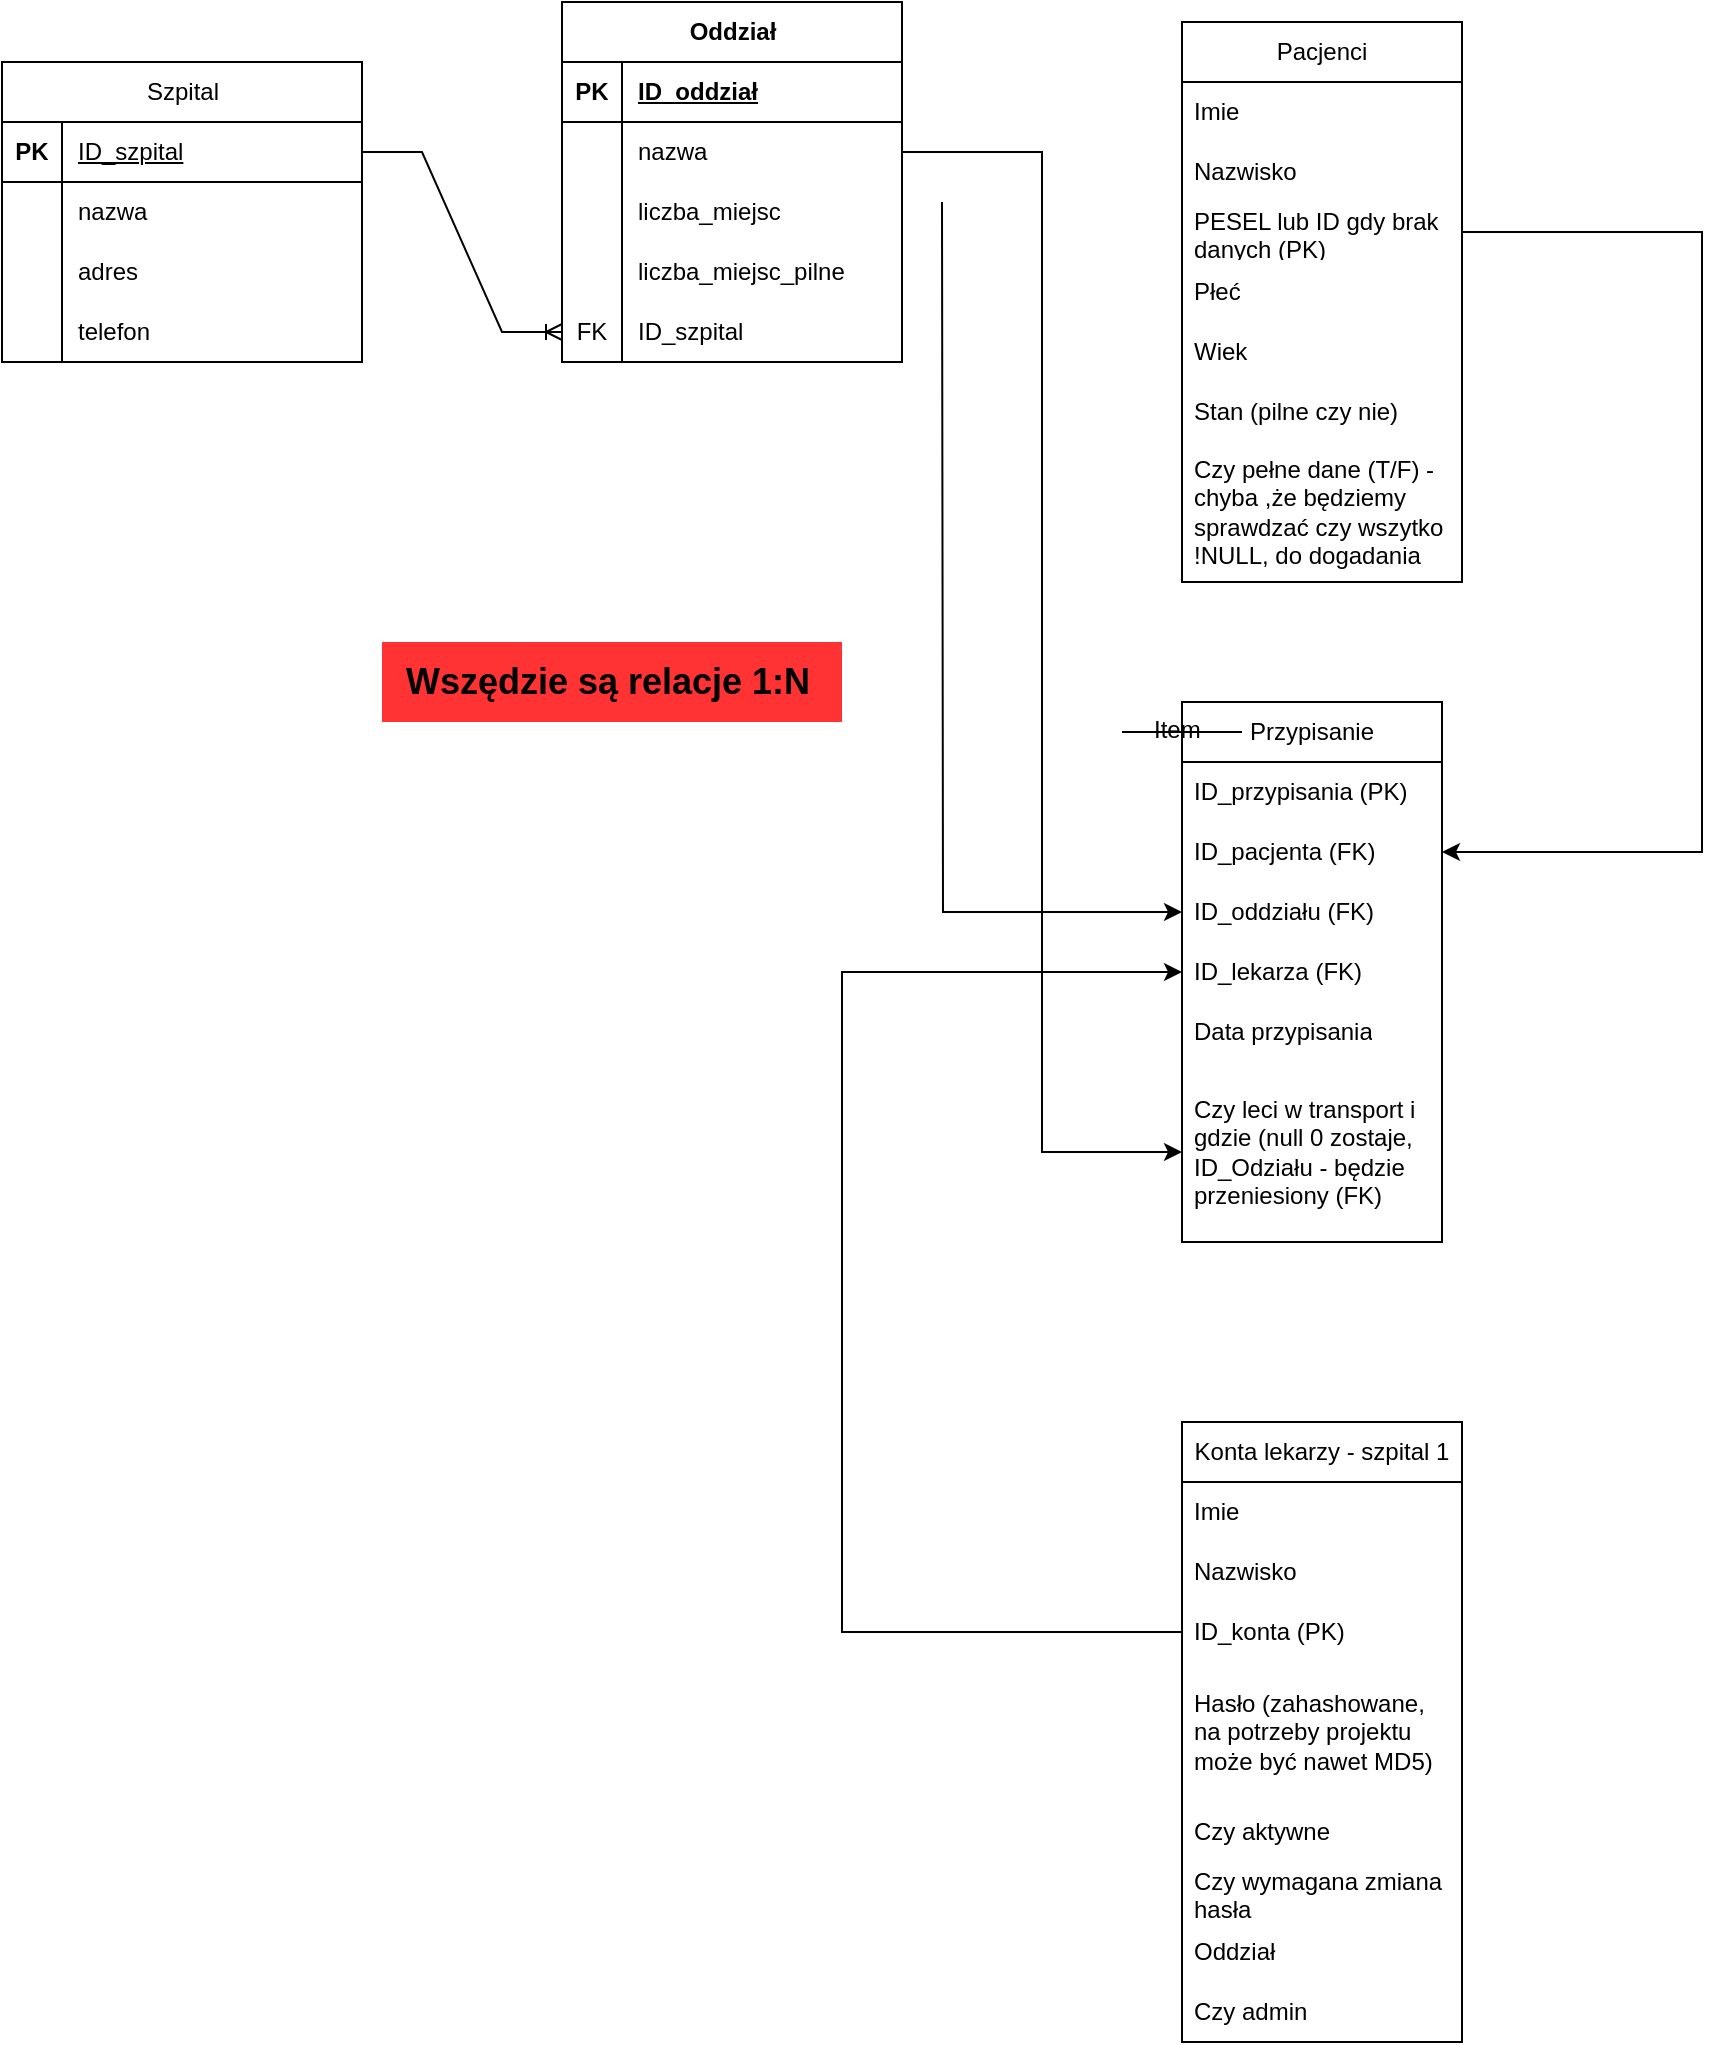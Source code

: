 <mxfile version="26.0.16">
  <diagram id="C5RBs43oDa-KdzZeNtuy" name="Page-1">
    <mxGraphModel dx="1434" dy="831" grid="1" gridSize="10" guides="1" tooltips="1" connect="1" arrows="1" fold="1" page="1" pageScale="1" pageWidth="827" pageHeight="1169" math="0" shadow="0">
      <root>
        <mxCell id="WIyWlLk6GJQsqaUBKTNV-0" />
        <mxCell id="WIyWlLk6GJQsqaUBKTNV-1" parent="WIyWlLk6GJQsqaUBKTNV-0" />
        <mxCell id="dNCaiUZg8tKOGA7s9zPu-47" value="Pacjenci" style="swimlane;fontStyle=0;childLayout=stackLayout;horizontal=1;startSize=30;horizontalStack=0;resizeParent=1;resizeParentMax=0;resizeLast=0;collapsible=1;marginBottom=0;whiteSpace=wrap;html=1;" parent="WIyWlLk6GJQsqaUBKTNV-1" vertex="1">
          <mxGeometry x="1060" y="70" width="140" height="280" as="geometry" />
        </mxCell>
        <mxCell id="dNCaiUZg8tKOGA7s9zPu-48" value="Imie" style="text;strokeColor=none;fillColor=none;align=left;verticalAlign=middle;spacingLeft=4;spacingRight=4;overflow=hidden;points=[[0,0.5],[1,0.5]];portConstraint=eastwest;rotatable=0;whiteSpace=wrap;html=1;" parent="dNCaiUZg8tKOGA7s9zPu-47" vertex="1">
          <mxGeometry y="30" width="140" height="30" as="geometry" />
        </mxCell>
        <mxCell id="dNCaiUZg8tKOGA7s9zPu-49" value="Nazwisko" style="text;strokeColor=none;fillColor=none;align=left;verticalAlign=middle;spacingLeft=4;spacingRight=4;overflow=hidden;points=[[0,0.5],[1,0.5]];portConstraint=eastwest;rotatable=0;whiteSpace=wrap;html=1;" parent="dNCaiUZg8tKOGA7s9zPu-47" vertex="1">
          <mxGeometry y="60" width="140" height="30" as="geometry" />
        </mxCell>
        <mxCell id="dNCaiUZg8tKOGA7s9zPu-50" value="PESEL lub ID gdy brak danych (PK)" style="text;strokeColor=none;fillColor=none;align=left;verticalAlign=middle;spacingLeft=4;spacingRight=4;overflow=hidden;points=[[0,0.5],[1,0.5]];portConstraint=eastwest;rotatable=0;whiteSpace=wrap;html=1;" parent="dNCaiUZg8tKOGA7s9zPu-47" vertex="1">
          <mxGeometry y="90" width="140" height="30" as="geometry" />
        </mxCell>
        <mxCell id="dNCaiUZg8tKOGA7s9zPu-55" value="Płeć" style="text;strokeColor=none;fillColor=none;align=left;verticalAlign=middle;spacingLeft=4;spacingRight=4;overflow=hidden;points=[[0,0.5],[1,0.5]];portConstraint=eastwest;rotatable=0;whiteSpace=wrap;html=1;" parent="dNCaiUZg8tKOGA7s9zPu-47" vertex="1">
          <mxGeometry y="120" width="140" height="30" as="geometry" />
        </mxCell>
        <mxCell id="dNCaiUZg8tKOGA7s9zPu-52" value="Wiek" style="text;strokeColor=none;fillColor=none;align=left;verticalAlign=middle;spacingLeft=4;spacingRight=4;overflow=hidden;points=[[0,0.5],[1,0.5]];portConstraint=eastwest;rotatable=0;whiteSpace=wrap;html=1;" parent="dNCaiUZg8tKOGA7s9zPu-47" vertex="1">
          <mxGeometry y="150" width="140" height="30" as="geometry" />
        </mxCell>
        <mxCell id="dNCaiUZg8tKOGA7s9zPu-51" value="Stan (pilne czy nie)" style="text;strokeColor=none;fillColor=none;align=left;verticalAlign=middle;spacingLeft=4;spacingRight=4;overflow=hidden;points=[[0,0.5],[1,0.5]];portConstraint=eastwest;rotatable=0;whiteSpace=wrap;html=1;" parent="dNCaiUZg8tKOGA7s9zPu-47" vertex="1">
          <mxGeometry y="180" width="140" height="30" as="geometry" />
        </mxCell>
        <mxCell id="dNCaiUZg8tKOGA7s9zPu-57" value="Czy pełne dane (T/F) - chyba ,że będziemy sprawdzać czy wszytko !NULL, do dogadania" style="text;strokeColor=none;fillColor=none;align=left;verticalAlign=middle;spacingLeft=4;spacingRight=4;overflow=hidden;points=[[0,0.5],[1,0.5]];portConstraint=eastwest;rotatable=0;whiteSpace=wrap;html=1;" parent="dNCaiUZg8tKOGA7s9zPu-47" vertex="1">
          <mxGeometry y="210" width="140" height="70" as="geometry" />
        </mxCell>
        <mxCell id="dNCaiUZg8tKOGA7s9zPu-78" value="Konta lekarzy - szpital 1" style="swimlane;fontStyle=0;childLayout=stackLayout;horizontal=1;startSize=30;horizontalStack=0;resizeParent=1;resizeParentMax=0;resizeLast=0;collapsible=1;marginBottom=0;whiteSpace=wrap;html=1;" parent="WIyWlLk6GJQsqaUBKTNV-1" vertex="1">
          <mxGeometry x="1060" y="770" width="140" height="310" as="geometry" />
        </mxCell>
        <mxCell id="dNCaiUZg8tKOGA7s9zPu-79" value="Imie" style="text;strokeColor=none;fillColor=none;align=left;verticalAlign=middle;spacingLeft=4;spacingRight=4;overflow=hidden;points=[[0,0.5],[1,0.5]];portConstraint=eastwest;rotatable=0;whiteSpace=wrap;html=1;" parent="dNCaiUZg8tKOGA7s9zPu-78" vertex="1">
          <mxGeometry y="30" width="140" height="30" as="geometry" />
        </mxCell>
        <mxCell id="dNCaiUZg8tKOGA7s9zPu-80" value="Nazwisko" style="text;strokeColor=none;fillColor=none;align=left;verticalAlign=middle;spacingLeft=4;spacingRight=4;overflow=hidden;points=[[0,0.5],[1,0.5]];portConstraint=eastwest;rotatable=0;whiteSpace=wrap;html=1;" parent="dNCaiUZg8tKOGA7s9zPu-78" vertex="1">
          <mxGeometry y="60" width="140" height="30" as="geometry" />
        </mxCell>
        <mxCell id="dNCaiUZg8tKOGA7s9zPu-81" value="ID_konta (PK)" style="text;strokeColor=none;fillColor=none;align=left;verticalAlign=middle;spacingLeft=4;spacingRight=4;overflow=hidden;points=[[0,0.5],[1,0.5]];portConstraint=eastwest;rotatable=0;whiteSpace=wrap;html=1;" parent="dNCaiUZg8tKOGA7s9zPu-78" vertex="1">
          <mxGeometry y="90" width="140" height="30" as="geometry" />
        </mxCell>
        <mxCell id="dNCaiUZg8tKOGA7s9zPu-82" value="Hasło (zahashowane, na potrzeby projektu może być nawet MD5)" style="text;strokeColor=none;fillColor=none;align=left;verticalAlign=middle;spacingLeft=4;spacingRight=4;overflow=hidden;points=[[0,0.5],[1,0.5]];portConstraint=eastwest;rotatable=0;whiteSpace=wrap;html=1;" parent="dNCaiUZg8tKOGA7s9zPu-78" vertex="1">
          <mxGeometry y="120" width="140" height="70" as="geometry" />
        </mxCell>
        <mxCell id="dNCaiUZg8tKOGA7s9zPu-83" value="Czy aktywne" style="text;strokeColor=none;fillColor=none;align=left;verticalAlign=middle;spacingLeft=4;spacingRight=4;overflow=hidden;points=[[0,0.5],[1,0.5]];portConstraint=eastwest;rotatable=0;whiteSpace=wrap;html=1;" parent="dNCaiUZg8tKOGA7s9zPu-78" vertex="1">
          <mxGeometry y="190" width="140" height="30" as="geometry" />
        </mxCell>
        <mxCell id="dNCaiUZg8tKOGA7s9zPu-84" value="Czy wymagana zmiana hasła" style="text;strokeColor=none;fillColor=none;align=left;verticalAlign=middle;spacingLeft=4;spacingRight=4;overflow=hidden;points=[[0,0.5],[1,0.5]];portConstraint=eastwest;rotatable=0;whiteSpace=wrap;html=1;" parent="dNCaiUZg8tKOGA7s9zPu-78" vertex="1">
          <mxGeometry y="220" width="140" height="30" as="geometry" />
        </mxCell>
        <mxCell id="dNCaiUZg8tKOGA7s9zPu-87" value="Oddział" style="text;strokeColor=none;fillColor=none;align=left;verticalAlign=middle;spacingLeft=4;spacingRight=4;overflow=hidden;points=[[0,0.5],[1,0.5]];portConstraint=eastwest;rotatable=0;whiteSpace=wrap;html=1;" parent="dNCaiUZg8tKOGA7s9zPu-78" vertex="1">
          <mxGeometry y="250" width="140" height="30" as="geometry" />
        </mxCell>
        <mxCell id="dNCaiUZg8tKOGA7s9zPu-85" value="Czy admin" style="text;strokeColor=none;fillColor=none;align=left;verticalAlign=middle;spacingLeft=4;spacingRight=4;overflow=hidden;points=[[0,0.5],[1,0.5]];portConstraint=eastwest;rotatable=0;whiteSpace=wrap;html=1;" parent="dNCaiUZg8tKOGA7s9zPu-78" vertex="1">
          <mxGeometry y="280" width="140" height="30" as="geometry" />
        </mxCell>
        <mxCell id="dNCaiUZg8tKOGA7s9zPu-114" value="Przypisanie" style="swimlane;fontStyle=0;childLayout=stackLayout;horizontal=1;startSize=30;horizontalStack=0;resizeParent=1;resizeParentMax=0;resizeLast=0;collapsible=1;marginBottom=0;whiteSpace=wrap;html=1;" parent="WIyWlLk6GJQsqaUBKTNV-1" vertex="1">
          <mxGeometry x="1060" y="410" width="130" height="270" as="geometry" />
        </mxCell>
        <mxCell id="dNCaiUZg8tKOGA7s9zPu-115" value="ID_przypisania (PK)" style="text;strokeColor=none;fillColor=none;align=left;verticalAlign=middle;spacingLeft=4;spacingRight=4;overflow=hidden;points=[[0,0.5],[1,0.5]];portConstraint=eastwest;rotatable=0;whiteSpace=wrap;html=1;" parent="dNCaiUZg8tKOGA7s9zPu-114" vertex="1">
          <mxGeometry y="30" width="130" height="30" as="geometry" />
        </mxCell>
        <mxCell id="dNCaiUZg8tKOGA7s9zPu-116" value="ID_pacjenta (FK)" style="text;strokeColor=none;fillColor=none;align=left;verticalAlign=middle;spacingLeft=4;spacingRight=4;overflow=hidden;points=[[0,0.5],[1,0.5]];portConstraint=eastwest;rotatable=0;whiteSpace=wrap;html=1;" parent="dNCaiUZg8tKOGA7s9zPu-114" vertex="1">
          <mxGeometry y="60" width="130" height="30" as="geometry" />
        </mxCell>
        <mxCell id="dNCaiUZg8tKOGA7s9zPu-117" value="ID_oddziału (FK)" style="text;strokeColor=none;fillColor=none;align=left;verticalAlign=middle;spacingLeft=4;spacingRight=4;overflow=hidden;points=[[0,0.5],[1,0.5]];portConstraint=eastwest;rotatable=0;whiteSpace=wrap;html=1;" parent="dNCaiUZg8tKOGA7s9zPu-114" vertex="1">
          <mxGeometry y="90" width="130" height="30" as="geometry" />
        </mxCell>
        <mxCell id="dNCaiUZg8tKOGA7s9zPu-120" value="ID_lekarza (FK)" style="text;strokeColor=none;fillColor=none;align=left;verticalAlign=middle;spacingLeft=4;spacingRight=4;overflow=hidden;points=[[0,0.5],[1,0.5]];portConstraint=eastwest;rotatable=0;whiteSpace=wrap;html=1;" parent="dNCaiUZg8tKOGA7s9zPu-114" vertex="1">
          <mxGeometry y="120" width="130" height="30" as="geometry" />
        </mxCell>
        <mxCell id="dNCaiUZg8tKOGA7s9zPu-119" value="Data przypisania" style="text;strokeColor=none;fillColor=none;align=left;verticalAlign=middle;spacingLeft=4;spacingRight=4;overflow=hidden;points=[[0,0.5],[1,0.5]];portConstraint=eastwest;rotatable=0;whiteSpace=wrap;html=1;" parent="dNCaiUZg8tKOGA7s9zPu-114" vertex="1">
          <mxGeometry y="150" width="130" height="30" as="geometry" />
        </mxCell>
        <mxCell id="dNCaiUZg8tKOGA7s9zPu-126" value="Czy leci w transport i gdzie (null 0 zostaje, ID_Odziału - będzie przeniesiony (FK)" style="text;strokeColor=none;fillColor=none;align=left;verticalAlign=middle;spacingLeft=4;spacingRight=4;overflow=hidden;points=[[0,0.5],[1,0.5]];portConstraint=eastwest;rotatable=0;whiteSpace=wrap;html=1;" parent="dNCaiUZg8tKOGA7s9zPu-114" vertex="1">
          <mxGeometry y="180" width="130" height="90" as="geometry" />
        </mxCell>
        <mxCell id="dNCaiUZg8tKOGA7s9zPu-121" style="edgeStyle=orthogonalEdgeStyle;rounded=0;orthogonalLoop=1;jettySize=auto;html=1;entryX=0;entryY=0.5;entryDx=0;entryDy=0;" parent="WIyWlLk6GJQsqaUBKTNV-1" source="dNCaiUZg8tKOGA7s9zPu-81" target="dNCaiUZg8tKOGA7s9zPu-120" edge="1">
          <mxGeometry relative="1" as="geometry">
            <Array as="points">
              <mxPoint x="890" y="875" />
              <mxPoint x="890" y="545" />
            </Array>
          </mxGeometry>
        </mxCell>
        <mxCell id="dNCaiUZg8tKOGA7s9zPu-122" style="edgeStyle=orthogonalEdgeStyle;rounded=0;orthogonalLoop=1;jettySize=auto;html=1;entryX=1;entryY=0.5;entryDx=0;entryDy=0;" parent="WIyWlLk6GJQsqaUBKTNV-1" source="dNCaiUZg8tKOGA7s9zPu-50" target="dNCaiUZg8tKOGA7s9zPu-116" edge="1">
          <mxGeometry relative="1" as="geometry">
            <Array as="points">
              <mxPoint x="1320" y="175" />
              <mxPoint x="1320" y="485" />
            </Array>
          </mxGeometry>
        </mxCell>
        <mxCell id="dNCaiUZg8tKOGA7s9zPu-124" style="edgeStyle=orthogonalEdgeStyle;rounded=0;orthogonalLoop=1;jettySize=auto;html=1;entryX=0;entryY=0.5;entryDx=0;entryDy=0;" parent="WIyWlLk6GJQsqaUBKTNV-1" target="dNCaiUZg8tKOGA7s9zPu-117" edge="1">
          <mxGeometry relative="1" as="geometry">
            <mxPoint x="940" y="160" as="sourcePoint" />
          </mxGeometry>
        </mxCell>
        <mxCell id="dNCaiUZg8tKOGA7s9zPu-125" value="&lt;font style=&quot;font-size: 18px;&quot;&gt;&lt;b&gt;Wszędzie są relacje 1:N&amp;nbsp;&lt;/b&gt;&lt;/font&gt;" style="text;html=1;align=center;verticalAlign=middle;resizable=0;points=[];autosize=1;strokeColor=none;fillColor=#FF3333;" parent="WIyWlLk6GJQsqaUBKTNV-1" vertex="1">
          <mxGeometry x="660" y="380" width="230" height="40" as="geometry" />
        </mxCell>
        <mxCell id="dNCaiUZg8tKOGA7s9zPu-127" style="edgeStyle=orthogonalEdgeStyle;rounded=0;orthogonalLoop=1;jettySize=auto;html=1;entryX=0;entryY=0.5;entryDx=0;entryDy=0;exitX=1;exitY=0.5;exitDx=0;exitDy=0;" parent="WIyWlLk6GJQsqaUBKTNV-1" source="3Mr5BszmeT0rxBs1yau8-52" target="dNCaiUZg8tKOGA7s9zPu-126" edge="1">
          <mxGeometry relative="1" as="geometry">
            <mxPoint x="930" y="115" as="sourcePoint" />
          </mxGeometry>
        </mxCell>
        <mxCell id="3Mr5BszmeT0rxBs1yau8-30" value="" style="edgeStyle=entityRelationEdgeStyle;fontSize=12;html=1;endArrow=ERoneToMany;rounded=0;exitX=1;exitY=0.5;exitDx=0;exitDy=0;entryX=0;entryY=0.5;entryDx=0;entryDy=0;" edge="1" parent="WIyWlLk6GJQsqaUBKTNV-1" source="3Mr5BszmeT0rxBs1yau8-32" target="3Mr5BszmeT0rxBs1yau8-142">
          <mxGeometry width="100" height="100" relative="1" as="geometry">
            <mxPoint x="690" y="158" as="sourcePoint" />
            <mxPoint x="740" y="210" as="targetPoint" />
            <Array as="points">
              <mxPoint x="720" y="250" />
              <mxPoint x="718" y="210" />
            </Array>
          </mxGeometry>
        </mxCell>
        <mxCell id="3Mr5BszmeT0rxBs1yau8-31" value="&lt;span style=&quot;font-weight: 400; text-wrap-mode: wrap;&quot;&gt;Szpital&lt;/span&gt;" style="shape=table;startSize=30;container=1;collapsible=1;childLayout=tableLayout;fixedRows=1;rowLines=0;fontStyle=1;align=center;resizeLast=1;html=1;" vertex="1" parent="WIyWlLk6GJQsqaUBKTNV-1">
          <mxGeometry x="470" y="90" width="180" height="150" as="geometry" />
        </mxCell>
        <mxCell id="3Mr5BszmeT0rxBs1yau8-32" value="" style="shape=tableRow;horizontal=0;startSize=0;swimlaneHead=0;swimlaneBody=0;fillColor=none;collapsible=0;dropTarget=0;points=[[0,0.5],[1,0.5]];portConstraint=eastwest;top=0;left=0;right=0;bottom=1;" vertex="1" parent="3Mr5BszmeT0rxBs1yau8-31">
          <mxGeometry y="30" width="180" height="30" as="geometry" />
        </mxCell>
        <mxCell id="3Mr5BszmeT0rxBs1yau8-33" value="PK" style="shape=partialRectangle;connectable=0;fillColor=none;top=0;left=0;bottom=0;right=0;fontStyle=1;overflow=hidden;whiteSpace=wrap;html=1;" vertex="1" parent="3Mr5BszmeT0rxBs1yau8-32">
          <mxGeometry width="30" height="30" as="geometry">
            <mxRectangle width="30" height="30" as="alternateBounds" />
          </mxGeometry>
        </mxCell>
        <mxCell id="3Mr5BszmeT0rxBs1yau8-34" value="&lt;span style=&quot;font-weight: 400;&quot;&gt;ID_szpital&lt;/span&gt;" style="shape=partialRectangle;connectable=0;fillColor=none;top=0;left=0;bottom=0;right=0;align=left;spacingLeft=6;fontStyle=5;overflow=hidden;whiteSpace=wrap;html=1;" vertex="1" parent="3Mr5BszmeT0rxBs1yau8-32">
          <mxGeometry x="30" width="150" height="30" as="geometry">
            <mxRectangle width="150" height="30" as="alternateBounds" />
          </mxGeometry>
        </mxCell>
        <mxCell id="3Mr5BszmeT0rxBs1yau8-35" value="" style="shape=tableRow;horizontal=0;startSize=0;swimlaneHead=0;swimlaneBody=0;fillColor=none;collapsible=0;dropTarget=0;points=[[0,0.5],[1,0.5]];portConstraint=eastwest;top=0;left=0;right=0;bottom=0;" vertex="1" parent="3Mr5BszmeT0rxBs1yau8-31">
          <mxGeometry y="60" width="180" height="30" as="geometry" />
        </mxCell>
        <mxCell id="3Mr5BszmeT0rxBs1yau8-36" value="" style="shape=partialRectangle;connectable=0;fillColor=none;top=0;left=0;bottom=0;right=0;editable=1;overflow=hidden;whiteSpace=wrap;html=1;" vertex="1" parent="3Mr5BszmeT0rxBs1yau8-35">
          <mxGeometry width="30" height="30" as="geometry">
            <mxRectangle width="30" height="30" as="alternateBounds" />
          </mxGeometry>
        </mxCell>
        <mxCell id="3Mr5BszmeT0rxBs1yau8-37" value="nazwa" style="shape=partialRectangle;connectable=0;fillColor=none;top=0;left=0;bottom=0;right=0;align=left;spacingLeft=6;overflow=hidden;whiteSpace=wrap;html=1;" vertex="1" parent="3Mr5BszmeT0rxBs1yau8-35">
          <mxGeometry x="30" width="150" height="30" as="geometry">
            <mxRectangle width="150" height="30" as="alternateBounds" />
          </mxGeometry>
        </mxCell>
        <mxCell id="3Mr5BszmeT0rxBs1yau8-38" value="" style="shape=tableRow;horizontal=0;startSize=0;swimlaneHead=0;swimlaneBody=0;fillColor=none;collapsible=0;dropTarget=0;points=[[0,0.5],[1,0.5]];portConstraint=eastwest;top=0;left=0;right=0;bottom=0;" vertex="1" parent="3Mr5BszmeT0rxBs1yau8-31">
          <mxGeometry y="90" width="180" height="30" as="geometry" />
        </mxCell>
        <mxCell id="3Mr5BszmeT0rxBs1yau8-39" value="" style="shape=partialRectangle;connectable=0;fillColor=none;top=0;left=0;bottom=0;right=0;editable=1;overflow=hidden;whiteSpace=wrap;html=1;" vertex="1" parent="3Mr5BszmeT0rxBs1yau8-38">
          <mxGeometry width="30" height="30" as="geometry">
            <mxRectangle width="30" height="30" as="alternateBounds" />
          </mxGeometry>
        </mxCell>
        <mxCell id="3Mr5BszmeT0rxBs1yau8-40" value="adres" style="shape=partialRectangle;connectable=0;fillColor=none;top=0;left=0;bottom=0;right=0;align=left;spacingLeft=6;overflow=hidden;whiteSpace=wrap;html=1;" vertex="1" parent="3Mr5BszmeT0rxBs1yau8-38">
          <mxGeometry x="30" width="150" height="30" as="geometry">
            <mxRectangle width="150" height="30" as="alternateBounds" />
          </mxGeometry>
        </mxCell>
        <mxCell id="3Mr5BszmeT0rxBs1yau8-41" value="" style="shape=tableRow;horizontal=0;startSize=0;swimlaneHead=0;swimlaneBody=0;fillColor=none;collapsible=0;dropTarget=0;points=[[0,0.5],[1,0.5]];portConstraint=eastwest;top=0;left=0;right=0;bottom=0;" vertex="1" parent="3Mr5BszmeT0rxBs1yau8-31">
          <mxGeometry y="120" width="180" height="30" as="geometry" />
        </mxCell>
        <mxCell id="3Mr5BszmeT0rxBs1yau8-42" value="" style="shape=partialRectangle;connectable=0;fillColor=none;top=0;left=0;bottom=0;right=0;editable=1;overflow=hidden;whiteSpace=wrap;html=1;" vertex="1" parent="3Mr5BszmeT0rxBs1yau8-41">
          <mxGeometry width="30" height="30" as="geometry">
            <mxRectangle width="30" height="30" as="alternateBounds" />
          </mxGeometry>
        </mxCell>
        <mxCell id="3Mr5BszmeT0rxBs1yau8-43" value="telefon" style="shape=partialRectangle;connectable=0;fillColor=none;top=0;left=0;bottom=0;right=0;align=left;spacingLeft=6;overflow=hidden;whiteSpace=wrap;html=1;" vertex="1" parent="3Mr5BszmeT0rxBs1yau8-41">
          <mxGeometry x="30" width="150" height="30" as="geometry">
            <mxRectangle width="150" height="30" as="alternateBounds" />
          </mxGeometry>
        </mxCell>
        <mxCell id="3Mr5BszmeT0rxBs1yau8-45" value="Oddział" style="shape=table;startSize=30;container=1;collapsible=1;childLayout=tableLayout;fixedRows=1;rowLines=0;fontStyle=1;align=center;resizeLast=1;html=1;" vertex="1" parent="WIyWlLk6GJQsqaUBKTNV-1">
          <mxGeometry x="750" y="60" width="170" height="180" as="geometry" />
        </mxCell>
        <mxCell id="3Mr5BszmeT0rxBs1yau8-46" value="" style="shape=tableRow;horizontal=0;startSize=0;swimlaneHead=0;swimlaneBody=0;fillColor=none;collapsible=0;dropTarget=0;points=[[0,0.5],[1,0.5]];portConstraint=eastwest;top=0;left=0;right=0;bottom=1;" vertex="1" parent="3Mr5BszmeT0rxBs1yau8-45">
          <mxGeometry y="30" width="170" height="30" as="geometry" />
        </mxCell>
        <mxCell id="3Mr5BszmeT0rxBs1yau8-47" value="PK" style="shape=partialRectangle;connectable=0;fillColor=none;top=0;left=0;bottom=0;right=0;fontStyle=1;overflow=hidden;whiteSpace=wrap;html=1;" vertex="1" parent="3Mr5BszmeT0rxBs1yau8-46">
          <mxGeometry width="30" height="30" as="geometry">
            <mxRectangle width="30" height="30" as="alternateBounds" />
          </mxGeometry>
        </mxCell>
        <mxCell id="3Mr5BszmeT0rxBs1yau8-48" value="ID_oddział" style="shape=partialRectangle;connectable=0;fillColor=none;top=0;left=0;bottom=0;right=0;align=left;spacingLeft=6;fontStyle=5;overflow=hidden;whiteSpace=wrap;html=1;" vertex="1" parent="3Mr5BszmeT0rxBs1yau8-46">
          <mxGeometry x="30" width="140" height="30" as="geometry">
            <mxRectangle width="140" height="30" as="alternateBounds" />
          </mxGeometry>
        </mxCell>
        <mxCell id="3Mr5BszmeT0rxBs1yau8-52" value="" style="shape=tableRow;horizontal=0;startSize=0;swimlaneHead=0;swimlaneBody=0;fillColor=none;collapsible=0;dropTarget=0;points=[[0,0.5],[1,0.5]];portConstraint=eastwest;top=0;left=0;right=0;bottom=0;" vertex="1" parent="3Mr5BszmeT0rxBs1yau8-45">
          <mxGeometry y="60" width="170" height="30" as="geometry" />
        </mxCell>
        <mxCell id="3Mr5BszmeT0rxBs1yau8-53" value="" style="shape=partialRectangle;connectable=0;fillColor=none;top=0;left=0;bottom=0;right=0;editable=1;overflow=hidden;whiteSpace=wrap;html=1;" vertex="1" parent="3Mr5BszmeT0rxBs1yau8-52">
          <mxGeometry width="30" height="30" as="geometry">
            <mxRectangle width="30" height="30" as="alternateBounds" />
          </mxGeometry>
        </mxCell>
        <mxCell id="3Mr5BszmeT0rxBs1yau8-54" value="nazwa" style="shape=partialRectangle;connectable=0;fillColor=none;top=0;left=0;bottom=0;right=0;align=left;spacingLeft=6;overflow=hidden;whiteSpace=wrap;html=1;" vertex="1" parent="3Mr5BszmeT0rxBs1yau8-52">
          <mxGeometry x="30" width="140" height="30" as="geometry">
            <mxRectangle width="140" height="30" as="alternateBounds" />
          </mxGeometry>
        </mxCell>
        <mxCell id="3Mr5BszmeT0rxBs1yau8-55" value="" style="shape=tableRow;horizontal=0;startSize=0;swimlaneHead=0;swimlaneBody=0;fillColor=none;collapsible=0;dropTarget=0;points=[[0,0.5],[1,0.5]];portConstraint=eastwest;top=0;left=0;right=0;bottom=0;" vertex="1" parent="3Mr5BszmeT0rxBs1yau8-45">
          <mxGeometry y="90" width="170" height="30" as="geometry" />
        </mxCell>
        <mxCell id="3Mr5BszmeT0rxBs1yau8-56" value="" style="shape=partialRectangle;connectable=0;fillColor=none;top=0;left=0;bottom=0;right=0;editable=1;overflow=hidden;whiteSpace=wrap;html=1;" vertex="1" parent="3Mr5BszmeT0rxBs1yau8-55">
          <mxGeometry width="30" height="30" as="geometry">
            <mxRectangle width="30" height="30" as="alternateBounds" />
          </mxGeometry>
        </mxCell>
        <mxCell id="3Mr5BszmeT0rxBs1yau8-57" value="liczba_miejsc" style="shape=partialRectangle;connectable=0;fillColor=none;top=0;left=0;bottom=0;right=0;align=left;spacingLeft=6;overflow=hidden;whiteSpace=wrap;html=1;" vertex="1" parent="3Mr5BszmeT0rxBs1yau8-55">
          <mxGeometry x="30" width="140" height="30" as="geometry">
            <mxRectangle width="140" height="30" as="alternateBounds" />
          </mxGeometry>
        </mxCell>
        <mxCell id="3Mr5BszmeT0rxBs1yau8-139" style="shape=tableRow;horizontal=0;startSize=0;swimlaneHead=0;swimlaneBody=0;fillColor=none;collapsible=0;dropTarget=0;points=[[0,0.5],[1,0.5]];portConstraint=eastwest;top=0;left=0;right=0;bottom=0;" vertex="1" parent="3Mr5BszmeT0rxBs1yau8-45">
          <mxGeometry y="120" width="170" height="30" as="geometry" />
        </mxCell>
        <mxCell id="3Mr5BszmeT0rxBs1yau8-140" style="shape=partialRectangle;connectable=0;fillColor=none;top=0;left=0;bottom=0;right=0;editable=1;overflow=hidden;whiteSpace=wrap;html=1;" vertex="1" parent="3Mr5BszmeT0rxBs1yau8-139">
          <mxGeometry width="30" height="30" as="geometry">
            <mxRectangle width="30" height="30" as="alternateBounds" />
          </mxGeometry>
        </mxCell>
        <mxCell id="3Mr5BszmeT0rxBs1yau8-141" value="liczba_miejsc_pilne" style="shape=partialRectangle;connectable=0;fillColor=none;top=0;left=0;bottom=0;right=0;align=left;spacingLeft=6;overflow=hidden;whiteSpace=wrap;html=1;" vertex="1" parent="3Mr5BszmeT0rxBs1yau8-139">
          <mxGeometry x="30" width="140" height="30" as="geometry">
            <mxRectangle width="140" height="30" as="alternateBounds" />
          </mxGeometry>
        </mxCell>
        <mxCell id="3Mr5BszmeT0rxBs1yau8-142" style="shape=tableRow;horizontal=0;startSize=0;swimlaneHead=0;swimlaneBody=0;fillColor=none;collapsible=0;dropTarget=0;points=[[0,0.5],[1,0.5]];portConstraint=eastwest;top=0;left=0;right=0;bottom=0;" vertex="1" parent="3Mr5BszmeT0rxBs1yau8-45">
          <mxGeometry y="150" width="170" height="30" as="geometry" />
        </mxCell>
        <mxCell id="3Mr5BszmeT0rxBs1yau8-143" value="FK" style="shape=partialRectangle;connectable=0;fillColor=none;top=0;left=0;bottom=0;right=0;editable=1;overflow=hidden;whiteSpace=wrap;html=1;" vertex="1" parent="3Mr5BszmeT0rxBs1yau8-142">
          <mxGeometry width="30" height="30" as="geometry">
            <mxRectangle width="30" height="30" as="alternateBounds" />
          </mxGeometry>
        </mxCell>
        <mxCell id="3Mr5BszmeT0rxBs1yau8-144" value="ID_szpital" style="shape=partialRectangle;connectable=0;fillColor=none;top=0;left=0;bottom=0;right=0;align=left;spacingLeft=6;overflow=hidden;whiteSpace=wrap;html=1;" vertex="1" parent="3Mr5BszmeT0rxBs1yau8-142">
          <mxGeometry x="30" width="140" height="30" as="geometry">
            <mxRectangle width="140" height="30" as="alternateBounds" />
          </mxGeometry>
        </mxCell>
        <mxCell id="3Mr5BszmeT0rxBs1yau8-72" value="Item" style="text;strokeColor=none;fillColor=none;spacingLeft=4;spacingRight=4;overflow=hidden;rotatable=0;points=[[0,0.5],[1,0.5]];portConstraint=eastwest;fontSize=12;whiteSpace=wrap;html=1;" vertex="1" parent="WIyWlLk6GJQsqaUBKTNV-1">
          <mxGeometry x="1040" y="410" width="40" height="30" as="geometry" />
        </mxCell>
        <mxCell id="3Mr5BszmeT0rxBs1yau8-124" value="" style="line;strokeWidth=1;rotatable=0;dashed=0;labelPosition=right;align=left;verticalAlign=middle;spacingTop=0;spacingLeft=6;points=[];portConstraint=eastwest;" vertex="1" parent="WIyWlLk6GJQsqaUBKTNV-1">
          <mxGeometry x="1030" y="420" width="60" height="10" as="geometry" />
        </mxCell>
        <mxCell id="3Mr5BszmeT0rxBs1yau8-125" value="" style="line;strokeWidth=1;rotatable=0;dashed=0;labelPosition=right;align=left;verticalAlign=middle;spacingTop=0;spacingLeft=6;points=[];portConstraint=eastwest;" vertex="1" parent="WIyWlLk6GJQsqaUBKTNV-1">
          <mxGeometry x="1030" y="420" width="60" height="10" as="geometry" />
        </mxCell>
      </root>
    </mxGraphModel>
  </diagram>
</mxfile>
